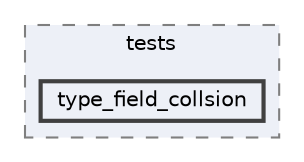 digraph "flatbuffers/tests/type_field_collsion"
{
 // LATEX_PDF_SIZE
  bgcolor="transparent";
  edge [fontname=Helvetica,fontsize=10,labelfontname=Helvetica,labelfontsize=10];
  node [fontname=Helvetica,fontsize=10,shape=box,height=0.2,width=0.4];
  compound=true
  subgraph clusterdir_8a29680ac58f070fa77498b7cfb0e5d9 {
    graph [ bgcolor="#edf0f7", pencolor="grey50", label="tests", fontname=Helvetica,fontsize=10 style="filled,dashed", URL="dir_8a29680ac58f070fa77498b7cfb0e5d9.html",tooltip=""]
  dir_8308de8b2f8bb8e993308402045316a0 [label="type_field_collsion", fillcolor="#edf0f7", color="grey25", style="filled,bold", URL="dir_8308de8b2f8bb8e993308402045316a0.html",tooltip=""];
  }
}
